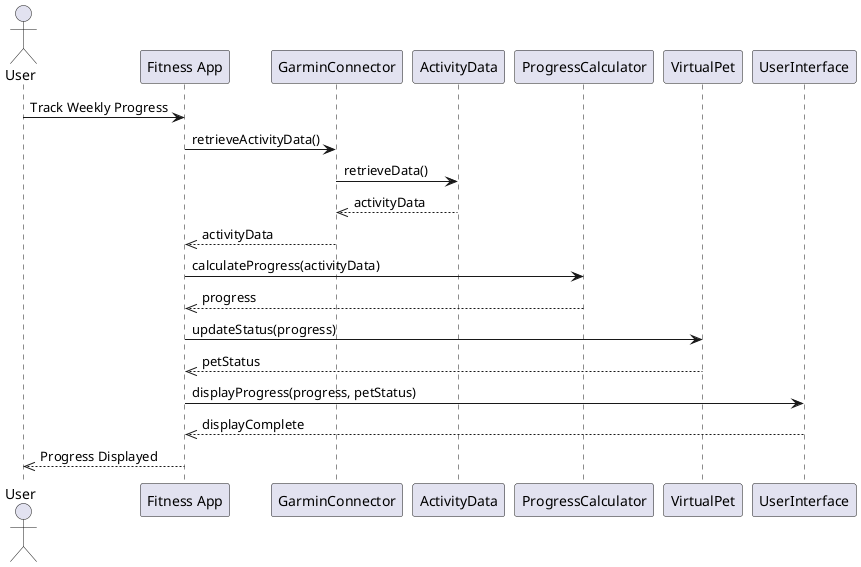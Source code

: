 @startuml
actor User
participant "Fitness App" as App
participant "GarminConnector" as Garmin
participant "ActivityData" as Activity
participant "ProgressCalculator" as Calculator
participant "VirtualPet" as Pet
participant "UserInterface" as UI

User -> App: Track Weekly Progress
App -> Garmin: retrieveActivityData()
Garmin -> Activity: retrieveData()
Activity -->> Garmin: activityData
Garmin -->> App: activityData
App -> Calculator: calculateProgress(activityData)
Calculator -->> App: progress
App -> Pet: updateStatus(progress)
Pet -->> App: petStatus
App -> UI: displayProgress(progress, petStatus)
UI -->> App: displayComplete
App -->> User: Progress Displayed
@enduml